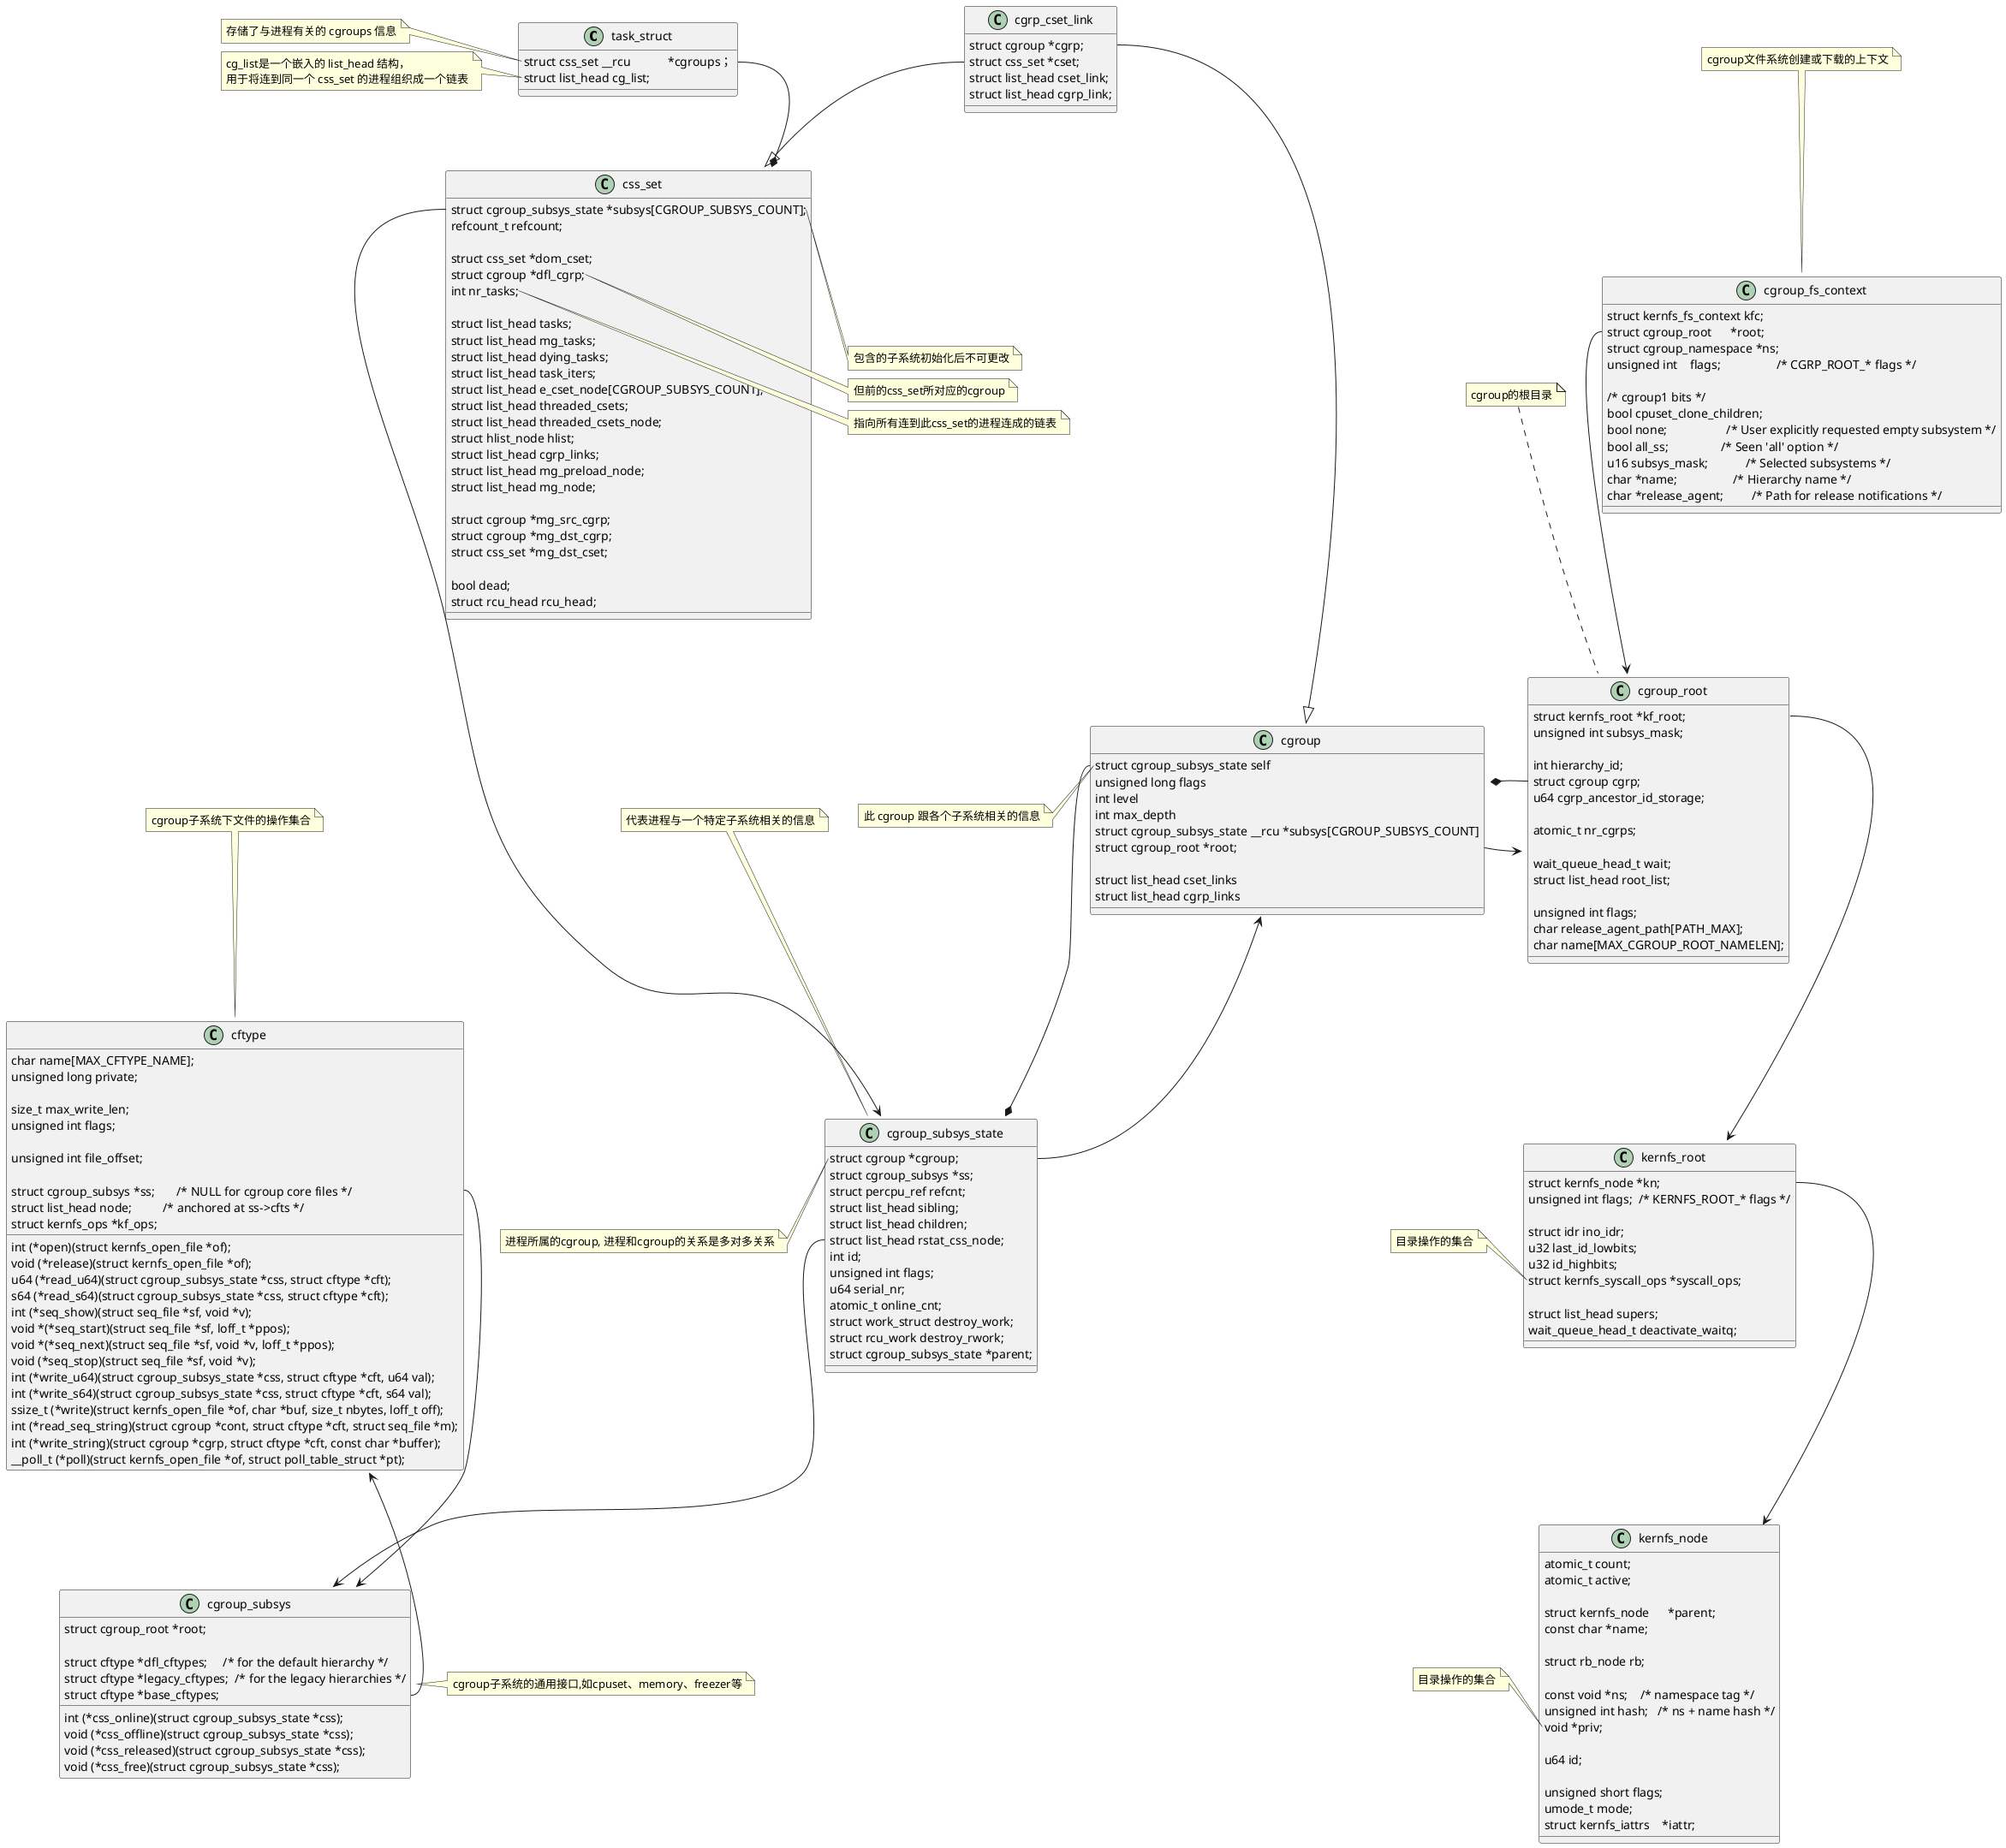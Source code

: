 @startuml
' left to right direction

class task_struct {
    struct css_set __rcu            *cgroups；
    struct list_head cg_list;
}
note left of task_struct::cgroups
    存储了与进程有关的 cgroups 信息
end note

note left of task_struct::cg_list
    cg_list是一个嵌入的 list_head 结构，
    用于将连到同一个 css_set 的进程组织成一个链表
end note

class cgroup {
    struct cgroup_subsys_state self
    unsigned long flags           
    int level
    int max_depth
    struct cgroup_subsys_state __rcu *subsys[CGROUP_SUBSYS_COUNT]
    struct cgroup_root *root;

    struct list_head cset_links
    struct list_head cgrp_links
}
note left of cgroup::subsys
    此 cgroup 跟各个子系统相关的信息
end note


class cgroup_subsys_state {
    struct cgroup *cgroup;
    struct cgroup_subsys *ss;
    struct percpu_ref refcnt;
    struct list_head sibling;
    struct list_head children;
    struct list_head rstat_css_node;
    int id;
    unsigned int flags;
    u64 serial_nr;
    atomic_t online_cnt;
    struct work_struct destroy_work;
    struct rcu_work destroy_rwork;
    struct cgroup_subsys_state *parent;
}

note top: 代表进程与一个特定子系统相关的信息

note left of cgroup_subsys_state::cgroup
    进程所属的cgroup, 进程和cgroup的关系是多对多关系
end note

class cgroup_subsys {
    int (*css_online)(struct cgroup_subsys_state *css);
    void (*css_offline)(struct cgroup_subsys_state *css);
    void (*css_released)(struct cgroup_subsys_state *css);
    void (*css_free)(struct cgroup_subsys_state *css);
    struct cgroup_root *root;

    struct cftype *dfl_cftypes;     /* for the default hierarchy */
    struct cftype *legacy_cftypes;  /* for the legacy hierarchies */
    struct cftype *base_cftypes;
}
note right: cgroup子系统的通用接口,如cpuset、memory、freezer等


class css_set {
        struct cgroup_subsys_state *subsys[CGROUP_SUBSYS_COUNT];
        refcount_t refcount;

        struct css_set *dom_cset;
        struct cgroup *dfl_cgrp;
        int nr_tasks;

        struct list_head tasks;
        struct list_head mg_tasks;
        struct list_head dying_tasks;
        struct list_head task_iters;
        struct list_head e_cset_node[CGROUP_SUBSYS_COUNT];
        struct list_head threaded_csets;
        struct list_head threaded_csets_node;
        struct hlist_node hlist;
        struct list_head cgrp_links;
        struct list_head mg_preload_node;
        struct list_head mg_node;

        struct cgroup *mg_src_cgrp;
        struct cgroup *mg_dst_cgrp;
        struct css_set *mg_dst_cset;

        bool dead;
        struct rcu_head rcu_head;
}

note right of css_set::subsys
    包含的子系统初始化后不可更改
end note

note right of css_set::dfl_cgrp
    但前的css_set所对应的cgroup
end note

note right of css_set::tasks
    指向所有连到此css_set的进程连成的链表
end note


class cgrp_cset_link {
    struct cgroup *cgrp;
    struct css_set *cset;
    struct list_head cset_link;
    struct list_head cgrp_link;
}


class cftype {
        char name[MAX_CFTYPE_NAME];
        unsigned long private;

        size_t max_write_len;
        unsigned int flags;

        unsigned int file_offset;

        struct cgroup_subsys *ss;       /* NULL for cgroup core files */
        struct list_head node;          /* anchored at ss->cfts */
        struct kernfs_ops *kf_ops;

        int (*open)(struct kernfs_open_file *of);
        void (*release)(struct kernfs_open_file *of);
        u64 (*read_u64)(struct cgroup_subsys_state *css, struct cftype *cft);
        s64 (*read_s64)(struct cgroup_subsys_state *css, struct cftype *cft);
        int (*seq_show)(struct seq_file *sf, void *v);
        void *(*seq_start)(struct seq_file *sf, loff_t *ppos);
        void *(*seq_next)(struct seq_file *sf, void *v, loff_t *ppos);
        void (*seq_stop)(struct seq_file *sf, void *v);
        int (*write_u64)(struct cgroup_subsys_state *css, struct cftype *cft, u64 val);
        int (*write_s64)(struct cgroup_subsys_state *css, struct cftype *cft, s64 val);
        ssize_t (*write)(struct kernfs_open_file *of, char *buf, size_t nbytes, loff_t off);
        int (*read_seq_string)(struct cgroup *cont, struct cftype *cft, struct seq_file *m);
        int (*write_string)(struct cgroup *cgrp, struct cftype *cft, const char *buffer);
        __poll_t (*poll)(struct kernfs_open_file *of, struct poll_table_struct *pt);
}
note top: cgroup子系统下文件的操作集合


class cgroup_root {
        struct kernfs_root *kf_root;
        unsigned int subsys_mask;

        int hierarchy_id;
        struct cgroup cgrp;
        u64 cgrp_ancestor_id_storage;
                                           
        atomic_t nr_cgrps;                 

        wait_queue_head_t wait;
        struct list_head root_list;

        unsigned int flags;
        char release_agent_path[PATH_MAX];
        char name[MAX_CGROUP_ROOT_NAMELEN];
}
note top: cgroup的根目录


class kernfs_root {
        struct kernfs_node *kn;
        unsigned int flags;  /* KERNFS_ROOT_* flags */

        struct idr ino_idr;
        u32 last_id_lowbits;
        u32 id_highbits;
        struct kernfs_syscall_ops *syscall_ops;

        struct list_head supers;
        wait_queue_head_t deactivate_waitq;
}

note left of kernfs_root::syscall_ops
    目录操作的集合
end note

class kernfs_node {
        atomic_t count;
        atomic_t active;

        struct kernfs_node      *parent;
        const char *name;

        struct rb_node rb;

        const void *ns;    /* namespace tag */
        unsigned int hash;   /* ns + name hash */
        void *priv;
 
        u64 id;

        unsigned short flags;
        umode_t mode;
        struct kernfs_iattrs    *iattr;
}

note left of kernfs_node::priv
    目录操作的集合
end note


class cgroup_fs_context {
        struct kernfs_fs_context kfc;
        struct cgroup_root      *root;
        struct cgroup_namespace *ns;
        unsigned int    flags;                  /* CGRP_ROOT_* flags */

        /* cgroup1 bits */
        bool cpuset_clone_children;
        bool none;                   /* User explicitly requested empty subsystem */
        bool all_ss;                 /* Seen 'all' option */
        u16 subsys_mask;            /* Selected subsystems */
        char *name;                  /* Hierarchy name */
        char *release_agent;         /* Path for release notifications */
}
note top: cgroup文件系统创建或下载的上下文


task_struct::cgroups --* css_set

css_set::subsys --=> cgroup_subsys_state
cgroup::self --* cgroup_subsys_state
cgroup::root --> cgroup_root

cgroup_subsys_state::cgroup --> cgroup
cgroup_subsys_state::ss --> cgroup_subsys

cgrp_cset_link::cgrp --|> cgroup
cgrp_cset_link::cset --|> css_set 

cftype <-- cgroup_subsys::base_cftypes
cftype::ss --> cgroup_subsys

cgroup_root::cgrp -left-* cgroup
cgroup_root::kf_root --> kernfs_root


kernfs_root::kn --> kernfs_node

cgroup_fs_context::root --> cgroup_root

@enduml
